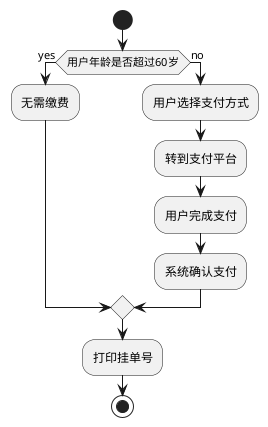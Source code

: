 @startuml
'https://plantuml.com/activity-diagram-beta

start
if (用户年龄是否超过60岁) then (yes)
    :无需缴费;
else (no)
    :用户选择支付方式;
    :转到支付平台;
    :用户完成支付;
    :系统确认支付;

endif
:打印挂单号;
stop

@enduml
